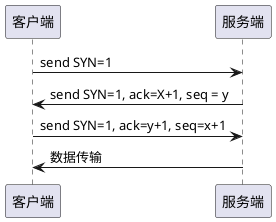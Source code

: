 @startuml

客户端 -> 服务端: send SYN=1
服务端 -> 客户端: send SYN=1, ack=X+1, seq = y
客户端 -> 服务端: send SYN=1, ack=y+1, seq=x+1
服务端 -> 客户端: 数据传输

@enduml
